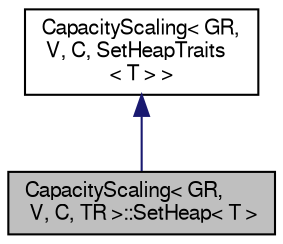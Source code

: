 digraph "CapacityScaling&lt; GR, V, C, TR &gt;::SetHeap&lt; T &gt;"
{
 // LATEX_PDF_SIZE
  edge [fontname="FreeSans",fontsize="10",labelfontname="FreeSans",labelfontsize="10"];
  node [fontname="FreeSans",fontsize="10",shape=record];
  Node0 [label="CapacityScaling\< GR,\l V, C, TR \>::SetHeap\< T \>",height=0.2,width=0.4,color="black", fillcolor="grey75", style="filled", fontcolor="black",tooltip="Named parameter for setting Heap type."];
  Node1 -> Node0 [dir="back",color="midnightblue",fontsize="10",style="solid",fontname="FreeSans"];
  Node1 [label="CapacityScaling\< GR,\l V, C, SetHeapTraits\l\< T \> \>",height=0.2,width=0.4,color="black", fillcolor="white", style="filled",URL="$a01589.html",tooltip=" "];
}
